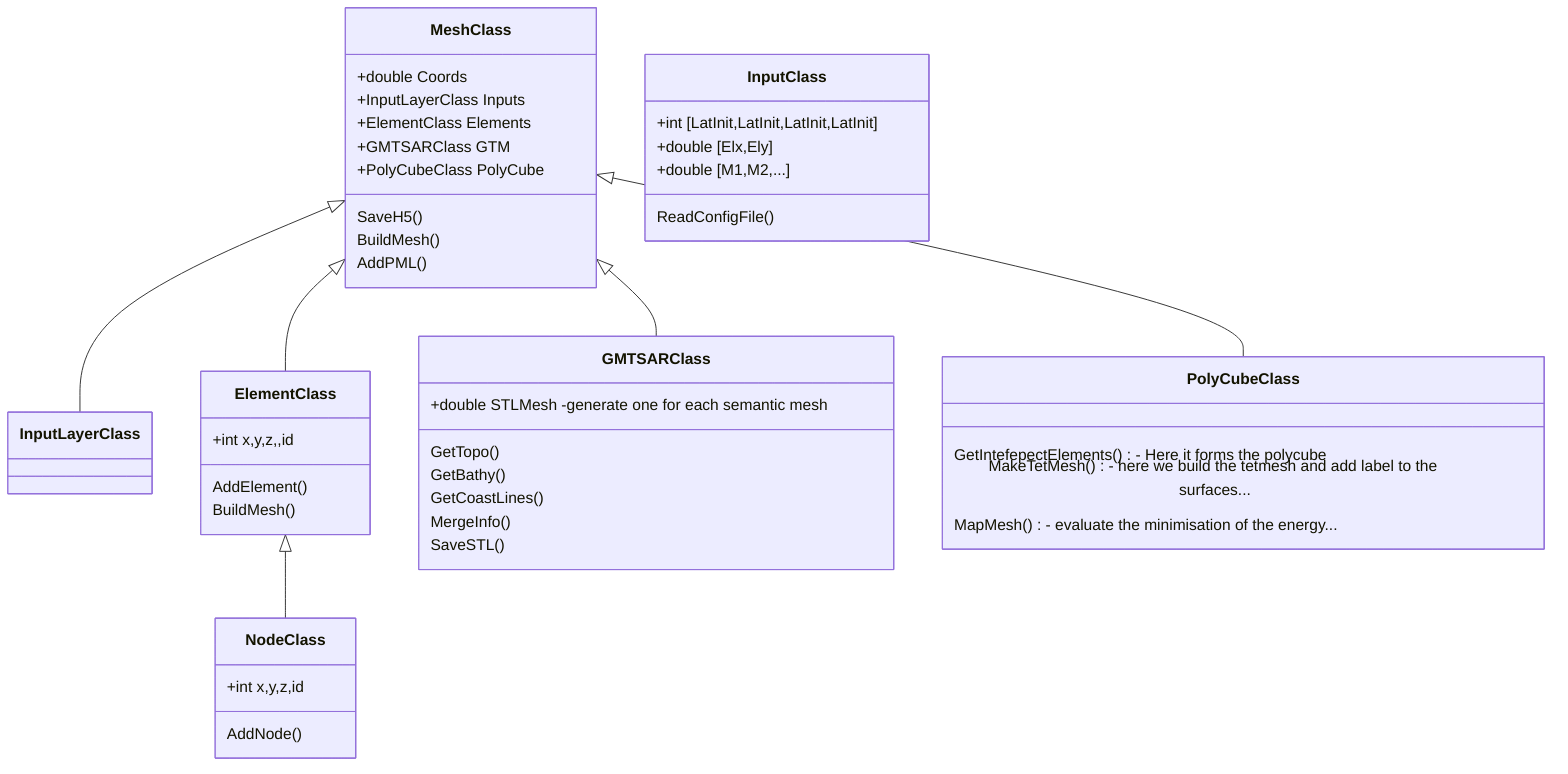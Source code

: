 classDiagram
    MeshClass <|-- InputLayerClass
    MeshClass <|-- ElementClass
    MeshClass <|-- GMTSARClass
    MeshClass <|-- PolyCubeClass
    ElementClass <|-- NodeClass

    MeshClass : +double Coords
    MeshClass : +InputLayerClass Inputs
    MeshClass : +ElementClass Elements
    MeshClass : +GMTSARClass GTM
    MeshClass : +PolyCubeClass PolyCube

    MeshClass : SaveH5()
    MeshClass : BuildMesh()
    MeshClass : AddPML()
    
    class InputClass{
      +int [LatInit,LatInit,LatInit,LatInit]
      +double [Elx,Ely] 
      +double [M1,M2,...]
      ReadConfigFile()
    }

    class ElementClass{
      +int x,y,z,,id
      AddElement()
      BuildMesh()
    }
    
    class NodeClass{
      +int x,y,z,id
      AddNode()
    } 

    class GMTSARClass {
        +double STLMesh -generate one for each semantic mesh
        GetTopo()
        GetBathy()
        GetCoastLines()
        MergeInfo()
        SaveSTL()
    }

    class PolyCubeClass {
        GetIntefepectElements() - Here it forms the polycube
        MakeTetMesh() - here we build the tetmesh and add label to the surfaces... 
        MapMesh() - evaluate the minimisation of the energy...
    }